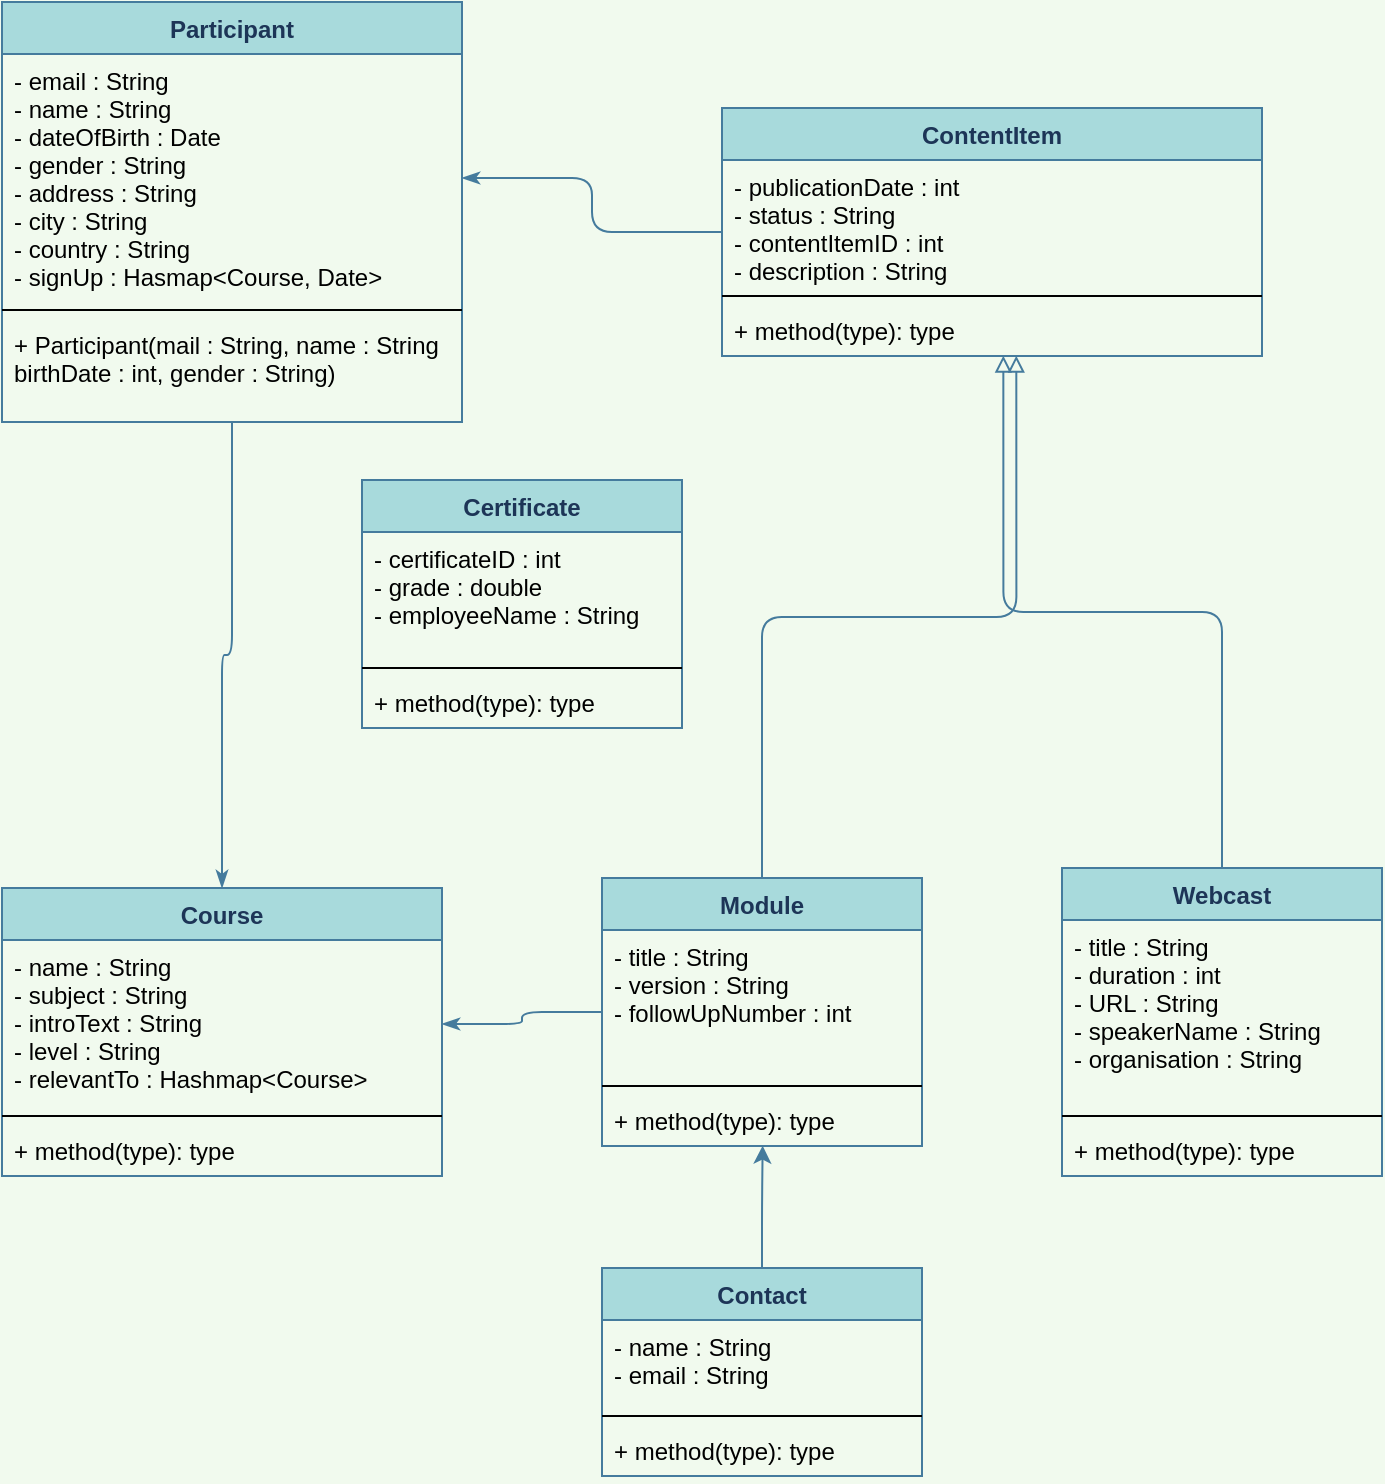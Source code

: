 <mxfile version="13.9.9" type="device"><diagram id="C5RBs43oDa-KdzZeNtuy" name="Page-1"><mxGraphModel dx="1422" dy="1991" grid="1" gridSize="10" guides="1" tooltips="1" connect="1" arrows="1" fold="1" page="1" pageScale="1" pageWidth="827" pageHeight="1169" background="#F1FAEE" math="0" shadow="0"><root><mxCell id="WIyWlLk6GJQsqaUBKTNV-0"/><mxCell id="WIyWlLk6GJQsqaUBKTNV-1" parent="WIyWlLk6GJQsqaUBKTNV-0"/><mxCell id="feHipGiowACFjIjU3fnN-57" style="edgeStyle=orthogonalEdgeStyle;curved=0;rounded=1;sketch=0;orthogonalLoop=1;jettySize=auto;html=1;startArrow=none;startFill=0;endArrow=classicThin;endFill=1;strokeColor=#457B9D;fillColor=#A8DADC;fontColor=#1D3557;" edge="1" parent="WIyWlLk6GJQsqaUBKTNV-1" source="feHipGiowACFjIjU3fnN-0" target="feHipGiowACFjIjU3fnN-18"><mxGeometry relative="1" as="geometry"/></mxCell><mxCell id="feHipGiowACFjIjU3fnN-0" value="ContentItem" style="swimlane;fontStyle=1;align=center;verticalAlign=top;childLayout=stackLayout;horizontal=1;startSize=26;horizontalStack=0;resizeParent=1;resizeParentMax=0;resizeLast=0;collapsible=1;marginBottom=0;rounded=0;sketch=0;strokeColor=#457B9D;fillColor=#A8DADC;fontColor=#1D3557;" vertex="1" parent="WIyWlLk6GJQsqaUBKTNV-1"><mxGeometry x="420" y="-310" width="270" height="124" as="geometry"/></mxCell><mxCell id="feHipGiowACFjIjU3fnN-1" value="- publicationDate : int&#10;- status : String&#10;- contentItemID : int&#10;- description : String" style="text;strokeColor=none;fillColor=none;align=left;verticalAlign=top;spacingLeft=4;spacingRight=4;overflow=hidden;rotatable=0;points=[[0,0.5],[1,0.5]];portConstraint=eastwest;" vertex="1" parent="feHipGiowACFjIjU3fnN-0"><mxGeometry y="26" width="270" height="64" as="geometry"/></mxCell><mxCell id="feHipGiowACFjIjU3fnN-2" value="" style="line;strokeWidth=1;fillColor=none;align=left;verticalAlign=middle;spacingTop=-1;spacingLeft=3;spacingRight=3;rotatable=0;labelPosition=right;points=[];portConstraint=eastwest;" vertex="1" parent="feHipGiowACFjIjU3fnN-0"><mxGeometry y="90" width="270" height="8" as="geometry"/></mxCell><mxCell id="feHipGiowACFjIjU3fnN-3" value="+ method(type): type" style="text;strokeColor=none;fillColor=none;align=left;verticalAlign=top;spacingLeft=4;spacingRight=4;overflow=hidden;rotatable=0;points=[[0,0.5],[1,0.5]];portConstraint=eastwest;" vertex="1" parent="feHipGiowACFjIjU3fnN-0"><mxGeometry y="98" width="270" height="26" as="geometry"/></mxCell><mxCell id="feHipGiowACFjIjU3fnN-50" style="edgeStyle=orthogonalEdgeStyle;curved=0;rounded=1;sketch=0;orthogonalLoop=1;jettySize=auto;html=1;entryX=0.545;entryY=0.993;entryDx=0;entryDy=0;entryPerimeter=0;startArrow=none;startFill=0;endArrow=block;endFill=0;strokeColor=#457B9D;fillColor=#A8DADC;fontColor=#1D3557;" edge="1" parent="WIyWlLk6GJQsqaUBKTNV-1" source="feHipGiowACFjIjU3fnN-4" target="feHipGiowACFjIjU3fnN-3"><mxGeometry relative="1" as="geometry"/></mxCell><mxCell id="feHipGiowACFjIjU3fnN-54" style="edgeStyle=orthogonalEdgeStyle;curved=0;rounded=1;sketch=0;orthogonalLoop=1;jettySize=auto;html=1;entryX=1;entryY=0.5;entryDx=0;entryDy=0;startArrow=none;startFill=0;endArrow=classicThin;endFill=1;strokeColor=#457B9D;fillColor=#A8DADC;fontColor=#1D3557;" edge="1" parent="WIyWlLk6GJQsqaUBKTNV-1" source="feHipGiowACFjIjU3fnN-4" target="feHipGiowACFjIjU3fnN-14"><mxGeometry relative="1" as="geometry"/></mxCell><mxCell id="feHipGiowACFjIjU3fnN-4" value="Module" style="swimlane;fontStyle=1;align=center;verticalAlign=top;childLayout=stackLayout;horizontal=1;startSize=26;horizontalStack=0;resizeParent=1;resizeParentMax=0;resizeLast=0;collapsible=1;marginBottom=0;rounded=0;sketch=0;strokeColor=#457B9D;fillColor=#A8DADC;fontColor=#1D3557;" vertex="1" parent="WIyWlLk6GJQsqaUBKTNV-1"><mxGeometry x="360" y="75" width="160" height="134" as="geometry"/></mxCell><mxCell id="feHipGiowACFjIjU3fnN-5" value="- title : String&#10;- version : String&#10;- followUpNumber : int" style="text;strokeColor=none;fillColor=none;align=left;verticalAlign=top;spacingLeft=4;spacingRight=4;overflow=hidden;rotatable=0;points=[[0,0.5],[1,0.5]];portConstraint=eastwest;" vertex="1" parent="feHipGiowACFjIjU3fnN-4"><mxGeometry y="26" width="160" height="74" as="geometry"/></mxCell><mxCell id="feHipGiowACFjIjU3fnN-6" value="" style="line;strokeWidth=1;fillColor=none;align=left;verticalAlign=middle;spacingTop=-1;spacingLeft=3;spacingRight=3;rotatable=0;labelPosition=right;points=[];portConstraint=eastwest;" vertex="1" parent="feHipGiowACFjIjU3fnN-4"><mxGeometry y="100" width="160" height="8" as="geometry"/></mxCell><mxCell id="feHipGiowACFjIjU3fnN-7" value="+ method(type): type" style="text;strokeColor=none;fillColor=none;align=left;verticalAlign=top;spacingLeft=4;spacingRight=4;overflow=hidden;rotatable=0;points=[[0,0.5],[1,0.5]];portConstraint=eastwest;" vertex="1" parent="feHipGiowACFjIjU3fnN-4"><mxGeometry y="108" width="160" height="26" as="geometry"/></mxCell><mxCell id="feHipGiowACFjIjU3fnN-51" style="edgeStyle=orthogonalEdgeStyle;curved=0;rounded=1;sketch=0;orthogonalLoop=1;jettySize=auto;html=1;entryX=0.521;entryY=0.993;entryDx=0;entryDy=0;entryPerimeter=0;startArrow=none;startFill=0;endArrow=block;endFill=0;strokeColor=#457B9D;fillColor=#A8DADC;fontColor=#1D3557;" edge="1" parent="WIyWlLk6GJQsqaUBKTNV-1" source="feHipGiowACFjIjU3fnN-8" target="feHipGiowACFjIjU3fnN-3"><mxGeometry relative="1" as="geometry"/></mxCell><mxCell id="feHipGiowACFjIjU3fnN-8" value="Webcast" style="swimlane;fontStyle=1;align=center;verticalAlign=top;childLayout=stackLayout;horizontal=1;startSize=26;horizontalStack=0;resizeParent=1;resizeParentMax=0;resizeLast=0;collapsible=1;marginBottom=0;rounded=0;sketch=0;strokeColor=#457B9D;fillColor=#A8DADC;fontColor=#1D3557;" vertex="1" parent="WIyWlLk6GJQsqaUBKTNV-1"><mxGeometry x="590" y="70" width="160" height="154" as="geometry"/></mxCell><mxCell id="feHipGiowACFjIjU3fnN-9" value="- title : String&#10;- duration : int&#10;- URL : String&#10;- speakerName : String&#10;- organisation : String" style="text;strokeColor=none;fillColor=none;align=left;verticalAlign=top;spacingLeft=4;spacingRight=4;overflow=hidden;rotatable=0;points=[[0,0.5],[1,0.5]];portConstraint=eastwest;fontStyle=0" vertex="1" parent="feHipGiowACFjIjU3fnN-8"><mxGeometry y="26" width="160" height="94" as="geometry"/></mxCell><mxCell id="feHipGiowACFjIjU3fnN-10" value="" style="line;strokeWidth=1;fillColor=none;align=left;verticalAlign=middle;spacingTop=-1;spacingLeft=3;spacingRight=3;rotatable=0;labelPosition=right;points=[];portConstraint=eastwest;" vertex="1" parent="feHipGiowACFjIjU3fnN-8"><mxGeometry y="120" width="160" height="8" as="geometry"/></mxCell><mxCell id="feHipGiowACFjIjU3fnN-11" value="+ method(type): type" style="text;strokeColor=none;fillColor=none;align=left;verticalAlign=top;spacingLeft=4;spacingRight=4;overflow=hidden;rotatable=0;points=[[0,0.5],[1,0.5]];portConstraint=eastwest;" vertex="1" parent="feHipGiowACFjIjU3fnN-8"><mxGeometry y="128" width="160" height="26" as="geometry"/></mxCell><mxCell id="feHipGiowACFjIjU3fnN-13" value="Course" style="swimlane;fontStyle=1;align=center;verticalAlign=top;childLayout=stackLayout;horizontal=1;startSize=26;horizontalStack=0;resizeParent=1;resizeParentMax=0;resizeLast=0;collapsible=1;marginBottom=0;rounded=0;sketch=0;strokeColor=#457B9D;fillColor=#A8DADC;fontColor=#1D3557;" vertex="1" parent="WIyWlLk6GJQsqaUBKTNV-1"><mxGeometry x="60" y="80" width="220" height="144" as="geometry"/></mxCell><mxCell id="feHipGiowACFjIjU3fnN-14" value="- name : String&#10;- subject : String&#10;- introText : String&#10;- level : String&#10;- relevantTo : Hashmap&lt;Course&gt;" style="text;strokeColor=none;fillColor=none;align=left;verticalAlign=top;spacingLeft=4;spacingRight=4;overflow=hidden;rotatable=0;points=[[0,0.5],[1,0.5]];portConstraint=eastwest;" vertex="1" parent="feHipGiowACFjIjU3fnN-13"><mxGeometry y="26" width="220" height="84" as="geometry"/></mxCell><mxCell id="feHipGiowACFjIjU3fnN-15" value="" style="line;strokeWidth=1;fillColor=none;align=left;verticalAlign=middle;spacingTop=-1;spacingLeft=3;spacingRight=3;rotatable=0;labelPosition=right;points=[];portConstraint=eastwest;" vertex="1" parent="feHipGiowACFjIjU3fnN-13"><mxGeometry y="110" width="220" height="8" as="geometry"/></mxCell><mxCell id="feHipGiowACFjIjU3fnN-16" value="+ method(type): type" style="text;strokeColor=none;fillColor=none;align=left;verticalAlign=top;spacingLeft=4;spacingRight=4;overflow=hidden;rotatable=0;points=[[0,0.5],[1,0.5]];portConstraint=eastwest;" vertex="1" parent="feHipGiowACFjIjU3fnN-13"><mxGeometry y="118" width="220" height="26" as="geometry"/></mxCell><mxCell id="feHipGiowACFjIjU3fnN-52" style="edgeStyle=orthogonalEdgeStyle;curved=0;rounded=1;sketch=0;orthogonalLoop=1;jettySize=auto;html=1;entryX=0.5;entryY=0;entryDx=0;entryDy=0;startArrow=none;startFill=0;endArrow=classicThin;endFill=1;strokeColor=#457B9D;fillColor=#A8DADC;fontColor=#1D3557;" edge="1" parent="WIyWlLk6GJQsqaUBKTNV-1" source="feHipGiowACFjIjU3fnN-17" target="feHipGiowACFjIjU3fnN-13"><mxGeometry relative="1" as="geometry"/></mxCell><mxCell id="feHipGiowACFjIjU3fnN-17" value="Participant" style="swimlane;fontStyle=1;align=center;verticalAlign=top;childLayout=stackLayout;horizontal=1;startSize=26;horizontalStack=0;resizeParent=1;resizeParentMax=0;resizeLast=0;collapsible=1;marginBottom=0;rounded=0;sketch=0;strokeColor=#457B9D;fillColor=#A8DADC;fontColor=#1D3557;" vertex="1" parent="WIyWlLk6GJQsqaUBKTNV-1"><mxGeometry x="60" y="-363" width="230" height="210" as="geometry"/></mxCell><mxCell id="feHipGiowACFjIjU3fnN-18" value="- email : String&#10;- name : String&#10;- dateOfBirth : Date&#10;- gender : String&#10;- address : String&#10;- city : String&#10;- country : String&#10;- signUp : Hasmap&lt;Course, Date&gt;" style="text;strokeColor=none;fillColor=none;align=left;verticalAlign=top;spacingLeft=4;spacingRight=4;overflow=hidden;rotatable=0;points=[[0,0.5],[1,0.5]];portConstraint=eastwest;" vertex="1" parent="feHipGiowACFjIjU3fnN-17"><mxGeometry y="26" width="230" height="124" as="geometry"/></mxCell><mxCell id="feHipGiowACFjIjU3fnN-19" value="" style="line;strokeWidth=1;fillColor=none;align=left;verticalAlign=middle;spacingTop=-1;spacingLeft=3;spacingRight=3;rotatable=0;labelPosition=right;points=[];portConstraint=eastwest;" vertex="1" parent="feHipGiowACFjIjU3fnN-17"><mxGeometry y="150" width="230" height="8" as="geometry"/></mxCell><mxCell id="feHipGiowACFjIjU3fnN-20" value="+ Participant(mail : String, name : String&#10;birthDate : int, gender : String)" style="text;strokeColor=none;fillColor=none;align=left;verticalAlign=top;spacingLeft=4;spacingRight=4;overflow=hidden;rotatable=0;points=[[0,0.5],[1,0.5]];portConstraint=eastwest;" vertex="1" parent="feHipGiowACFjIjU3fnN-17"><mxGeometry y="158" width="230" height="52" as="geometry"/></mxCell><mxCell id="feHipGiowACFjIjU3fnN-25" value="Certificate" style="swimlane;fontStyle=1;align=center;verticalAlign=top;childLayout=stackLayout;horizontal=1;startSize=26;horizontalStack=0;resizeParent=1;resizeParentMax=0;resizeLast=0;collapsible=1;marginBottom=0;rounded=0;sketch=0;strokeColor=#457B9D;fillColor=#A8DADC;fontColor=#1D3557;" vertex="1" parent="WIyWlLk6GJQsqaUBKTNV-1"><mxGeometry x="240" y="-124" width="160" height="124" as="geometry"/></mxCell><mxCell id="feHipGiowACFjIjU3fnN-26" value="- certificateID : int&#10;- grade : double&#10;- employeeName : String&#10;" style="text;strokeColor=none;fillColor=none;align=left;verticalAlign=top;spacingLeft=4;spacingRight=4;overflow=hidden;rotatable=0;points=[[0,0.5],[1,0.5]];portConstraint=eastwest;" vertex="1" parent="feHipGiowACFjIjU3fnN-25"><mxGeometry y="26" width="160" height="64" as="geometry"/></mxCell><mxCell id="feHipGiowACFjIjU3fnN-27" value="" style="line;strokeWidth=1;fillColor=none;align=left;verticalAlign=middle;spacingTop=-1;spacingLeft=3;spacingRight=3;rotatable=0;labelPosition=right;points=[];portConstraint=eastwest;" vertex="1" parent="feHipGiowACFjIjU3fnN-25"><mxGeometry y="90" width="160" height="8" as="geometry"/></mxCell><mxCell id="feHipGiowACFjIjU3fnN-28" value="+ method(type): type" style="text;strokeColor=none;fillColor=none;align=left;verticalAlign=top;spacingLeft=4;spacingRight=4;overflow=hidden;rotatable=0;points=[[0,0.5],[1,0.5]];portConstraint=eastwest;" vertex="1" parent="feHipGiowACFjIjU3fnN-25"><mxGeometry y="98" width="160" height="26" as="geometry"/></mxCell><mxCell id="feHipGiowACFjIjU3fnN-42" style="edgeStyle=orthogonalEdgeStyle;curved=0;rounded=1;sketch=0;orthogonalLoop=1;jettySize=auto;html=1;entryX=0.502;entryY=0.994;entryDx=0;entryDy=0;entryPerimeter=0;strokeColor=#457B9D;fillColor=#A8DADC;fontColor=#1D3557;" edge="1" parent="WIyWlLk6GJQsqaUBKTNV-1" source="feHipGiowACFjIjU3fnN-31" target="feHipGiowACFjIjU3fnN-7"><mxGeometry relative="1" as="geometry"/></mxCell><mxCell id="feHipGiowACFjIjU3fnN-31" value="Contact" style="swimlane;fontStyle=1;align=center;verticalAlign=top;childLayout=stackLayout;horizontal=1;startSize=26;horizontalStack=0;resizeParent=1;resizeParentMax=0;resizeLast=0;collapsible=1;marginBottom=0;rounded=0;sketch=0;strokeColor=#457B9D;fillColor=#A8DADC;fontColor=#1D3557;" vertex="1" parent="WIyWlLk6GJQsqaUBKTNV-1"><mxGeometry x="360" y="270" width="160" height="104" as="geometry"/></mxCell><mxCell id="feHipGiowACFjIjU3fnN-32" value="- name : String&#10;- email : String" style="text;strokeColor=none;fillColor=none;align=left;verticalAlign=top;spacingLeft=4;spacingRight=4;overflow=hidden;rotatable=0;points=[[0,0.5],[1,0.5]];portConstraint=eastwest;" vertex="1" parent="feHipGiowACFjIjU3fnN-31"><mxGeometry y="26" width="160" height="44" as="geometry"/></mxCell><mxCell id="feHipGiowACFjIjU3fnN-33" value="" style="line;strokeWidth=1;fillColor=none;align=left;verticalAlign=middle;spacingTop=-1;spacingLeft=3;spacingRight=3;rotatable=0;labelPosition=right;points=[];portConstraint=eastwest;" vertex="1" parent="feHipGiowACFjIjU3fnN-31"><mxGeometry y="70" width="160" height="8" as="geometry"/></mxCell><mxCell id="feHipGiowACFjIjU3fnN-34" value="+ method(type): type" style="text;strokeColor=none;fillColor=none;align=left;verticalAlign=top;spacingLeft=4;spacingRight=4;overflow=hidden;rotatable=0;points=[[0,0.5],[1,0.5]];portConstraint=eastwest;" vertex="1" parent="feHipGiowACFjIjU3fnN-31"><mxGeometry y="78" width="160" height="26" as="geometry"/></mxCell></root></mxGraphModel></diagram></mxfile>